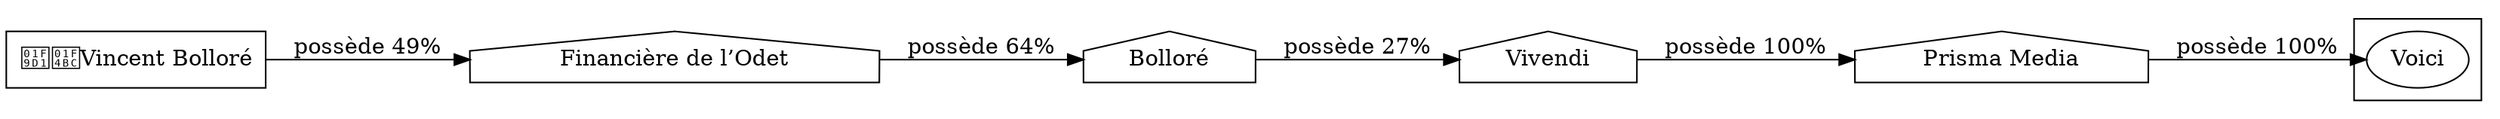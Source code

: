 digraph {
  rankdir=LR;
  subgraph roots {
    
      "vincent-bollore-77"[label="🧑‍💼Vincent Bolloré" shape=box]
    
  }

  
    "prisma-media-106"[label="Prisma Media" shape=house]
  
    "vivendi-81"[label="Vivendi" shape=house]
  
    "bollore-79"[label="Bolloré" shape=house]
  
    "financiere-de-l-odet-78"[label="Financière de l’Odet" shape=house]
  

  subgraph clusterLeaves {
    
      "voici-337"[label="Voici"]
    
  }

  
    "prisma-media-106" -> "voici-337" [
      label="possède 100%"
    ]
  
    "vivendi-81" -> "prisma-media-106" [
      label="possède 100%"
    ]
  
    "bollore-79" -> "vivendi-81" [
      label="possède 27%"
    ]
  
    "financiere-de-l-odet-78" -> "bollore-79" [
      label="possède 64%"
    ]
  
    "vincent-bollore-77" -> "financiere-de-l-odet-78" [
      label="possède 49%"
    ]
  
}
